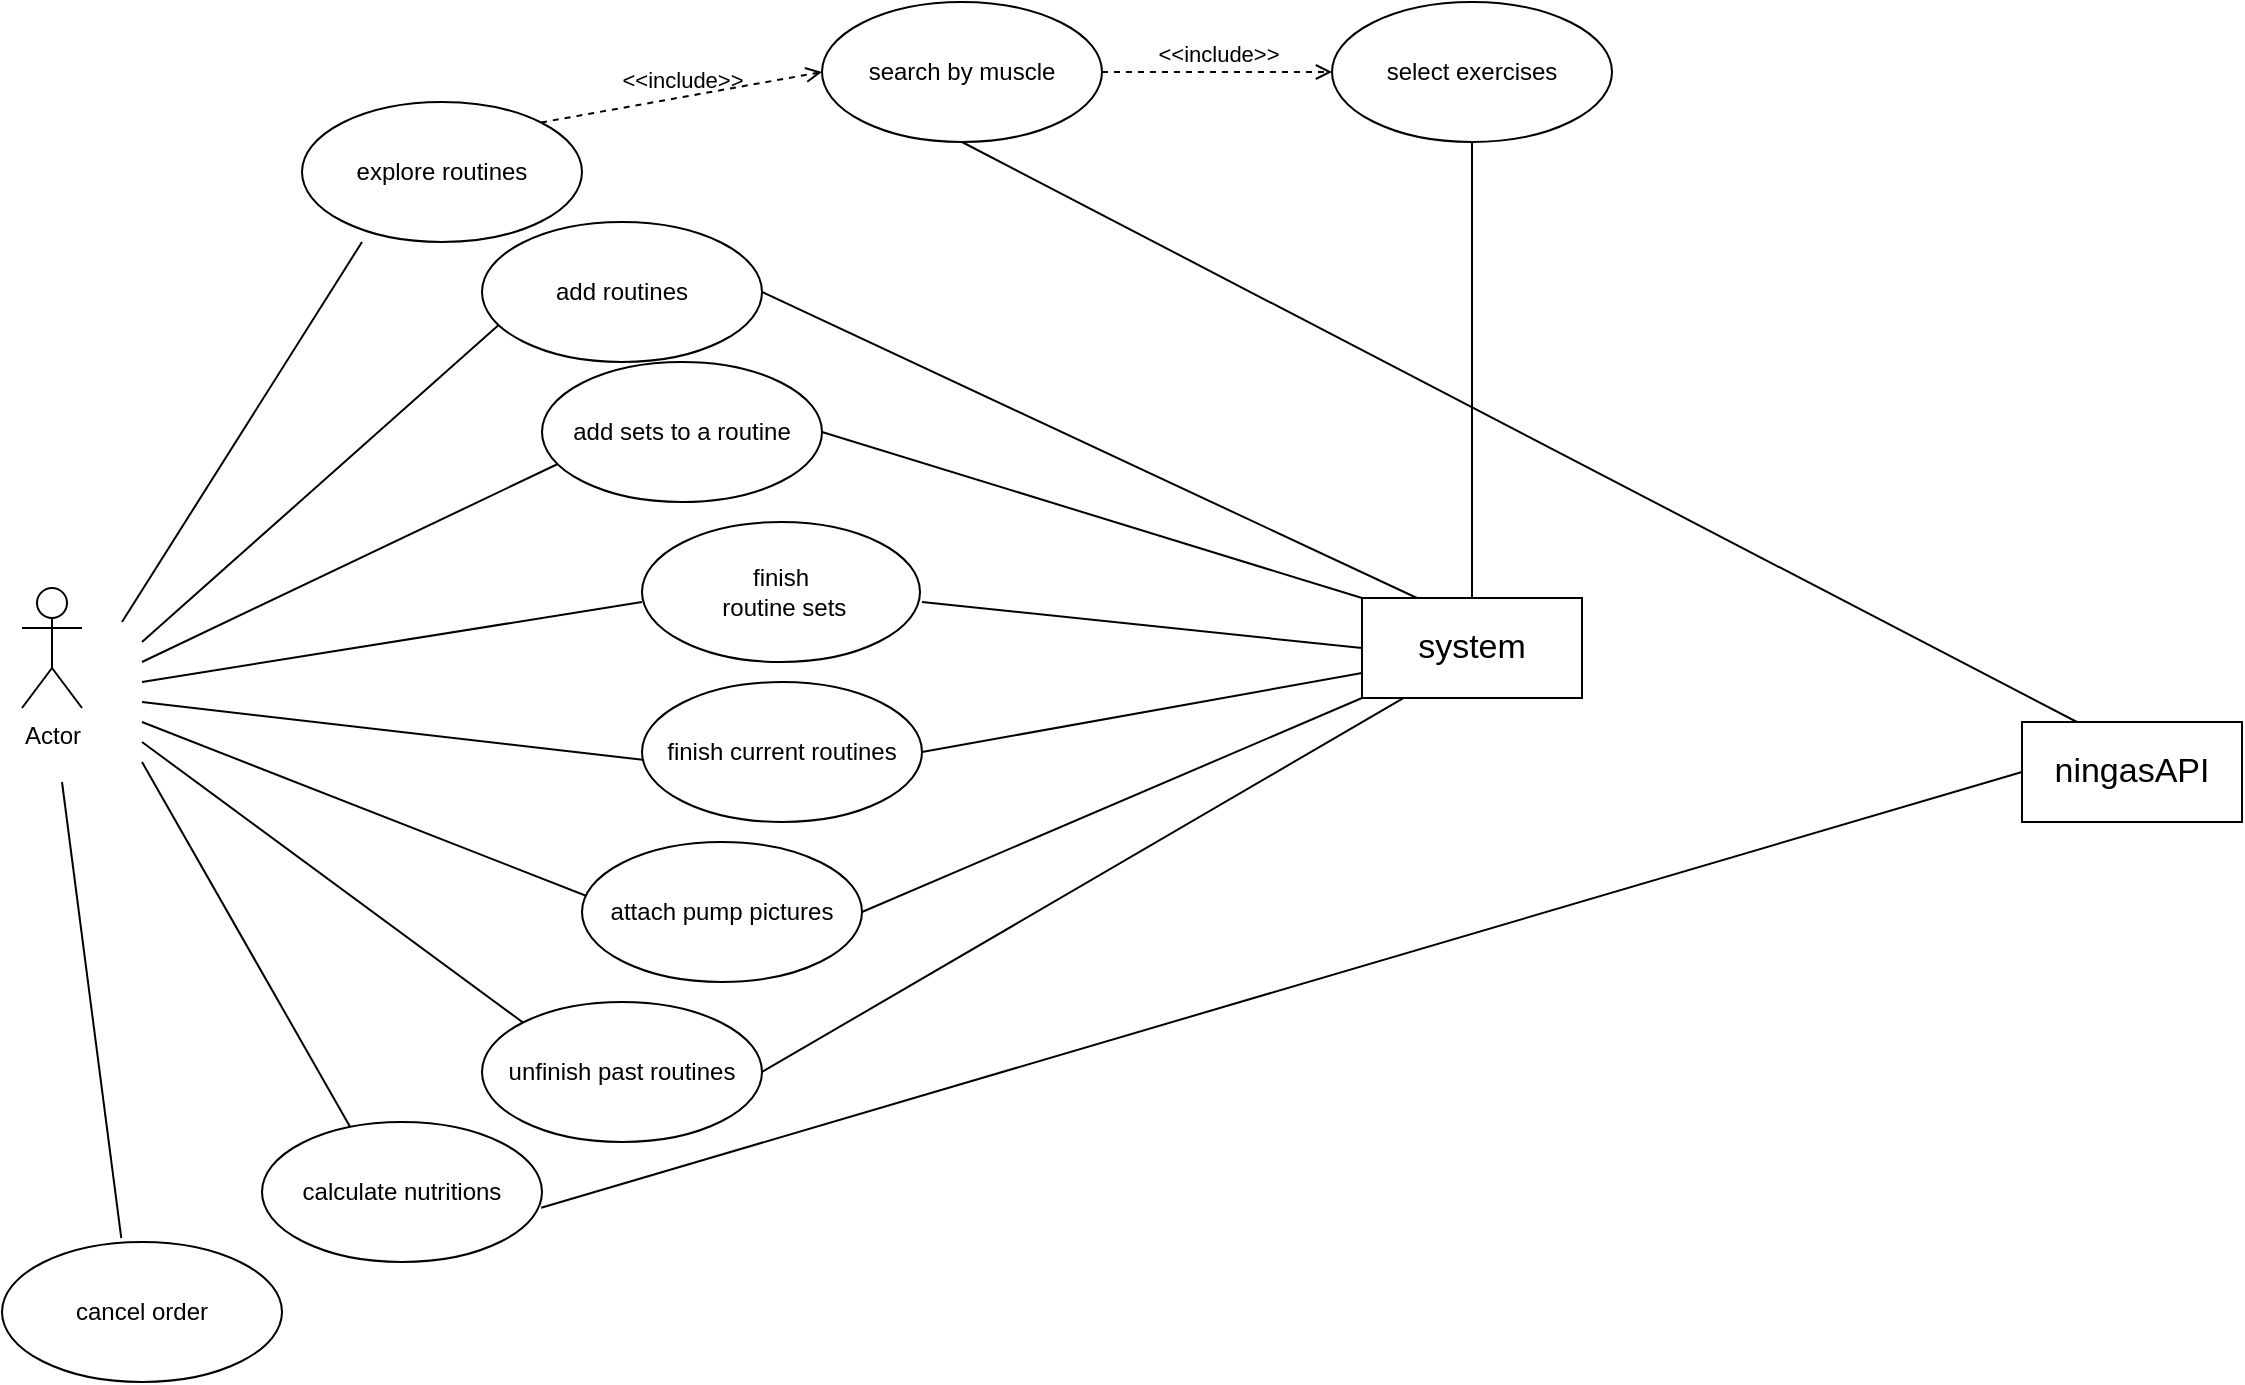 <mxfile version="22.1.7" type="github">
  <diagram name="Page-1" id="e7e014a7-5840-1c2e-5031-d8a46d1fe8dd">
    <mxGraphModel dx="1909" dy="971" grid="1" gridSize="10" guides="1" tooltips="1" connect="1" arrows="1" fold="1" page="1" pageScale="1" pageWidth="1169" pageHeight="826" background="none" math="0" shadow="0">
      <root>
        <mxCell id="0" />
        <mxCell id="1" parent="0" />
        <mxCell id="AjuWYl2VFzzxhwBT1_Rn-127" value="Actor" style="shape=umlActor;verticalLabelPosition=bottom;verticalAlign=top;html=1;" parent="1" vertex="1">
          <mxGeometry x="70" y="353" width="30" height="60" as="geometry" />
        </mxCell>
        <mxCell id="AjuWYl2VFzzxhwBT1_Rn-130" value="" style="endArrow=none;html=1;rounded=0;" parent="1" edge="1">
          <mxGeometry width="50" height="50" relative="1" as="geometry">
            <mxPoint x="120" y="370" as="sourcePoint" />
            <mxPoint x="240" y="180" as="targetPoint" />
          </mxGeometry>
        </mxCell>
        <mxCell id="AjuWYl2VFzzxhwBT1_Rn-131" value="" style="endArrow=none;html=1;rounded=0;" parent="1" edge="1">
          <mxGeometry width="50" height="50" relative="1" as="geometry">
            <mxPoint x="130" y="380" as="sourcePoint" />
            <mxPoint x="310" y="220" as="targetPoint" />
          </mxGeometry>
        </mxCell>
        <mxCell id="AjuWYl2VFzzxhwBT1_Rn-132" value="" style="endArrow=none;html=1;rounded=0;" parent="1" edge="1">
          <mxGeometry width="50" height="50" relative="1" as="geometry">
            <mxPoint x="130" y="390" as="sourcePoint" />
            <mxPoint x="340" y="290" as="targetPoint" />
          </mxGeometry>
        </mxCell>
        <mxCell id="AjuWYl2VFzzxhwBT1_Rn-133" value="" style="endArrow=none;html=1;rounded=0;" parent="1" edge="1">
          <mxGeometry width="50" height="50" relative="1" as="geometry">
            <mxPoint x="130" y="400" as="sourcePoint" />
            <mxPoint x="380" y="360" as="targetPoint" />
          </mxGeometry>
        </mxCell>
        <mxCell id="AjuWYl2VFzzxhwBT1_Rn-134" value="" style="endArrow=none;html=1;rounded=0;" parent="1" edge="1">
          <mxGeometry width="50" height="50" relative="1" as="geometry">
            <mxPoint x="130" y="410" as="sourcePoint" />
            <mxPoint x="390" y="440" as="targetPoint" />
          </mxGeometry>
        </mxCell>
        <mxCell id="AjuWYl2VFzzxhwBT1_Rn-135" value="" style="endArrow=none;html=1;rounded=0;" parent="1" edge="1">
          <mxGeometry width="50" height="50" relative="1" as="geometry">
            <mxPoint x="130" y="420" as="sourcePoint" />
            <mxPoint x="360" y="510" as="targetPoint" />
          </mxGeometry>
        </mxCell>
        <mxCell id="AjuWYl2VFzzxhwBT1_Rn-136" value="" style="endArrow=none;html=1;rounded=0;entryX=0;entryY=0;entryDx=0;entryDy=0;" parent="1" edge="1" target="AjuWYl2VFzzxhwBT1_Rn-151">
          <mxGeometry width="50" height="50" relative="1" as="geometry">
            <mxPoint x="130" y="430" as="sourcePoint" />
            <mxPoint x="310" y="570" as="targetPoint" />
          </mxGeometry>
        </mxCell>
        <mxCell id="AjuWYl2VFzzxhwBT1_Rn-137" value="" style="endArrow=none;html=1;rounded=0;entryX=0.317;entryY=0.043;entryDx=0;entryDy=0;entryPerimeter=0;" parent="1" edge="1" target="AjuWYl2VFzzxhwBT1_Rn-152">
          <mxGeometry width="50" height="50" relative="1" as="geometry">
            <mxPoint x="130" y="440" as="sourcePoint" />
            <mxPoint x="250" y="610" as="targetPoint" />
          </mxGeometry>
        </mxCell>
        <mxCell id="AjuWYl2VFzzxhwBT1_Rn-143" value="explore routines" style="ellipse;whiteSpace=wrap;html=1;" parent="1" vertex="1">
          <mxGeometry x="210" y="110" width="140" height="70" as="geometry" />
        </mxCell>
        <mxCell id="AjuWYl2VFzzxhwBT1_Rn-144" value="select exercises" style="ellipse;whiteSpace=wrap;html=1;" parent="1" vertex="1">
          <mxGeometry x="725" y="60" width="140" height="70" as="geometry" />
        </mxCell>
        <mxCell id="AjuWYl2VFzzxhwBT1_Rn-147" value="add routines" style="ellipse;whiteSpace=wrap;html=1;" parent="1" vertex="1">
          <mxGeometry x="300" y="170" width="140" height="70" as="geometry" />
        </mxCell>
        <mxCell id="AjuWYl2VFzzxhwBT1_Rn-148" value="add&amp;nbsp;sets to a routine" style="ellipse;whiteSpace=wrap;html=1;" parent="1" vertex="1">
          <mxGeometry x="330" y="240" width="140" height="70" as="geometry" />
        </mxCell>
        <mxCell id="AjuWYl2VFzzxhwBT1_Rn-149" value="finish current routines" style="ellipse;whiteSpace=wrap;html=1;" parent="1" vertex="1">
          <mxGeometry x="380" y="400" width="140" height="70" as="geometry" />
        </mxCell>
        <mxCell id="AjuWYl2VFzzxhwBT1_Rn-150" value="attach pump pictures" style="ellipse;whiteSpace=wrap;html=1;" parent="1" vertex="1">
          <mxGeometry x="350" y="480" width="140" height="70" as="geometry" />
        </mxCell>
        <mxCell id="AjuWYl2VFzzxhwBT1_Rn-151" value="unfinish past routines" style="ellipse;whiteSpace=wrap;html=1;" parent="1" vertex="1">
          <mxGeometry x="300" y="560" width="140" height="70" as="geometry" />
        </mxCell>
        <mxCell id="AjuWYl2VFzzxhwBT1_Rn-152" value="calculate nutritions" style="ellipse;whiteSpace=wrap;html=1;" parent="1" vertex="1">
          <mxGeometry x="190" y="620" width="140" height="70" as="geometry" />
        </mxCell>
        <mxCell id="AjuWYl2VFzzxhwBT1_Rn-153" value="" style="endArrow=none;html=1;rounded=0;entryX=0.426;entryY=-0.027;entryDx=0;entryDy=0;entryPerimeter=0;" parent="1" edge="1" target="AjuWYl2VFzzxhwBT1_Rn-154">
          <mxGeometry width="50" height="50" relative="1" as="geometry">
            <mxPoint x="90" y="450" as="sourcePoint" />
            <mxPoint x="120" y="670" as="targetPoint" />
          </mxGeometry>
        </mxCell>
        <mxCell id="AjuWYl2VFzzxhwBT1_Rn-154" value="cancel order" style="ellipse;whiteSpace=wrap;html=1;" parent="1" vertex="1">
          <mxGeometry x="60" y="680" width="140" height="70" as="geometry" />
        </mxCell>
        <mxCell id="AjuWYl2VFzzxhwBT1_Rn-160" value="&lt;font style=&quot;font-size: 17px;&quot;&gt;system&lt;/font&gt;" style="html=1;whiteSpace=wrap;" parent="1" vertex="1">
          <mxGeometry x="740" y="358" width="110" height="50" as="geometry" />
        </mxCell>
        <mxCell id="KDFVpSoZ10aqwDzfbRO3-2" value="&amp;lt;&amp;lt;include&amp;gt;&amp;gt;" style="html=1;verticalAlign=bottom;labelBackgroundColor=none;endArrow=open;endFill=0;dashed=1;rounded=0;entryX=0;entryY=0.5;entryDx=0;entryDy=0;exitX=1;exitY=0;exitDx=0;exitDy=0;" edge="1" parent="1" source="AjuWYl2VFzzxhwBT1_Rn-143" target="KDFVpSoZ10aqwDzfbRO3-3">
          <mxGeometry width="160" relative="1" as="geometry">
            <mxPoint x="380" y="100" as="sourcePoint" />
            <mxPoint x="370" y="90" as="targetPoint" />
          </mxGeometry>
        </mxCell>
        <mxCell id="KDFVpSoZ10aqwDzfbRO3-3" value="search by muscle" style="ellipse;whiteSpace=wrap;html=1;" vertex="1" parent="1">
          <mxGeometry x="470" y="60" width="140" height="70" as="geometry" />
        </mxCell>
        <mxCell id="KDFVpSoZ10aqwDzfbRO3-4" value="&amp;lt;&amp;lt;include&amp;gt;&amp;gt;" style="html=1;verticalAlign=bottom;labelBackgroundColor=none;endArrow=open;endFill=0;dashed=1;rounded=0;entryX=0;entryY=0.5;entryDx=0;entryDy=0;exitX=1;exitY=0.5;exitDx=0;exitDy=0;" edge="1" parent="1" source="KDFVpSoZ10aqwDzfbRO3-3" target="AjuWYl2VFzzxhwBT1_Rn-144">
          <mxGeometry width="160" relative="1" as="geometry">
            <mxPoint x="860" y="105" as="sourcePoint" />
            <mxPoint x="680" y="100" as="targetPoint" />
          </mxGeometry>
        </mxCell>
        <mxCell id="KDFVpSoZ10aqwDzfbRO3-9" value="finish&lt;br style=&quot;border-color: var(--border-color);&quot;&gt;&amp;nbsp;routine sets" style="ellipse;whiteSpace=wrap;html=1;" vertex="1" parent="1">
          <mxGeometry x="380" y="320" width="139" height="70" as="geometry" />
        </mxCell>
        <mxCell id="KDFVpSoZ10aqwDzfbRO3-10" value="" style="endArrow=none;html=1;rounded=0;entryX=0.5;entryY=0;entryDx=0;entryDy=0;exitX=0.5;exitY=1;exitDx=0;exitDy=0;" edge="1" parent="1" source="AjuWYl2VFzzxhwBT1_Rn-144" target="AjuWYl2VFzzxhwBT1_Rn-160">
          <mxGeometry width="50" height="50" relative="1" as="geometry">
            <mxPoint x="900" y="420" as="sourcePoint" />
            <mxPoint x="950" y="370" as="targetPoint" />
          </mxGeometry>
        </mxCell>
        <mxCell id="KDFVpSoZ10aqwDzfbRO3-11" value="" style="endArrow=none;html=1;rounded=0;exitX=1;exitY=0.5;exitDx=0;exitDy=0;entryX=0.25;entryY=0;entryDx=0;entryDy=0;" edge="1" parent="1" source="AjuWYl2VFzzxhwBT1_Rn-147" target="AjuWYl2VFzzxhwBT1_Rn-160">
          <mxGeometry width="50" height="50" relative="1" as="geometry">
            <mxPoint x="827" y="127.5" as="sourcePoint" />
            <mxPoint x="790" y="350" as="targetPoint" />
          </mxGeometry>
        </mxCell>
        <mxCell id="KDFVpSoZ10aqwDzfbRO3-12" value="" style="endArrow=none;html=1;rounded=0;entryX=0;entryY=0;entryDx=0;entryDy=0;exitX=1;exitY=0.5;exitDx=0;exitDy=0;" edge="1" parent="1" source="AjuWYl2VFzzxhwBT1_Rn-148" target="AjuWYl2VFzzxhwBT1_Rn-160">
          <mxGeometry width="50" height="50" relative="1" as="geometry">
            <mxPoint x="730" y="185" as="sourcePoint" />
            <mxPoint x="843" y="480" as="targetPoint" />
          </mxGeometry>
        </mxCell>
        <mxCell id="KDFVpSoZ10aqwDzfbRO3-13" value="" style="endArrow=none;html=1;rounded=0;entryX=0;entryY=0.5;entryDx=0;entryDy=0;" edge="1" parent="1" target="AjuWYl2VFzzxhwBT1_Rn-160">
          <mxGeometry width="50" height="50" relative="1" as="geometry">
            <mxPoint x="520" y="360" as="sourcePoint" />
            <mxPoint x="690" y="430" as="targetPoint" />
          </mxGeometry>
        </mxCell>
        <mxCell id="KDFVpSoZ10aqwDzfbRO3-14" value="" style="endArrow=none;html=1;rounded=0;entryX=0;entryY=0.75;entryDx=0;entryDy=0;exitX=1;exitY=0.5;exitDx=0;exitDy=0;" edge="1" parent="1" source="AjuWYl2VFzzxhwBT1_Rn-149" target="AjuWYl2VFzzxhwBT1_Rn-160">
          <mxGeometry width="50" height="50" relative="1" as="geometry">
            <mxPoint x="530" y="370" as="sourcePoint" />
            <mxPoint x="1060" y="425" as="targetPoint" />
          </mxGeometry>
        </mxCell>
        <mxCell id="KDFVpSoZ10aqwDzfbRO3-15" value="&lt;font style=&quot;font-size: 17px;&quot;&gt;ningasAPI&lt;/font&gt;" style="html=1;whiteSpace=wrap;" vertex="1" parent="1">
          <mxGeometry x="1070" y="420" width="110" height="50" as="geometry" />
        </mxCell>
        <mxCell id="KDFVpSoZ10aqwDzfbRO3-16" value="" style="endArrow=none;html=1;rounded=0;entryX=0;entryY=0.5;entryDx=0;entryDy=0;exitX=0.997;exitY=0.612;exitDx=0;exitDy=0;exitPerimeter=0;" edge="1" parent="1" source="AjuWYl2VFzzxhwBT1_Rn-152" target="KDFVpSoZ10aqwDzfbRO3-15">
          <mxGeometry width="50" height="50" relative="1" as="geometry">
            <mxPoint x="470" y="627" as="sourcePoint" />
            <mxPoint x="1000" y="620" as="targetPoint" />
          </mxGeometry>
        </mxCell>
        <mxCell id="KDFVpSoZ10aqwDzfbRO3-17" value="" style="endArrow=none;html=1;rounded=0;entryX=0.25;entryY=0;entryDx=0;entryDy=0;exitX=0.5;exitY=1;exitDx=0;exitDy=0;" edge="1" parent="1" source="KDFVpSoZ10aqwDzfbRO3-3" target="KDFVpSoZ10aqwDzfbRO3-15">
          <mxGeometry width="50" height="50" relative="1" as="geometry">
            <mxPoint x="495" y="182.5" as="sourcePoint" />
            <mxPoint x="1160" y="367.5" as="targetPoint" />
          </mxGeometry>
        </mxCell>
        <mxCell id="KDFVpSoZ10aqwDzfbRO3-18" value="" style="endArrow=none;html=1;rounded=0;entryX=0;entryY=1;entryDx=0;entryDy=0;exitX=1;exitY=0.5;exitDx=0;exitDy=0;" edge="1" parent="1" source="AjuWYl2VFzzxhwBT1_Rn-150" target="AjuWYl2VFzzxhwBT1_Rn-160">
          <mxGeometry width="50" height="50" relative="1" as="geometry">
            <mxPoint x="530" y="445" as="sourcePoint" />
            <mxPoint x="750" y="406" as="targetPoint" />
          </mxGeometry>
        </mxCell>
        <mxCell id="KDFVpSoZ10aqwDzfbRO3-19" value="" style="endArrow=none;html=1;rounded=0;entryX=0.186;entryY=1.003;entryDx=0;entryDy=0;exitX=1;exitY=0.5;exitDx=0;exitDy=0;entryPerimeter=0;" edge="1" parent="1" source="AjuWYl2VFzzxhwBT1_Rn-151" target="AjuWYl2VFzzxhwBT1_Rn-160">
          <mxGeometry width="50" height="50" relative="1" as="geometry">
            <mxPoint x="540" y="455" as="sourcePoint" />
            <mxPoint x="760" y="416" as="targetPoint" />
          </mxGeometry>
        </mxCell>
      </root>
    </mxGraphModel>
  </diagram>
</mxfile>

